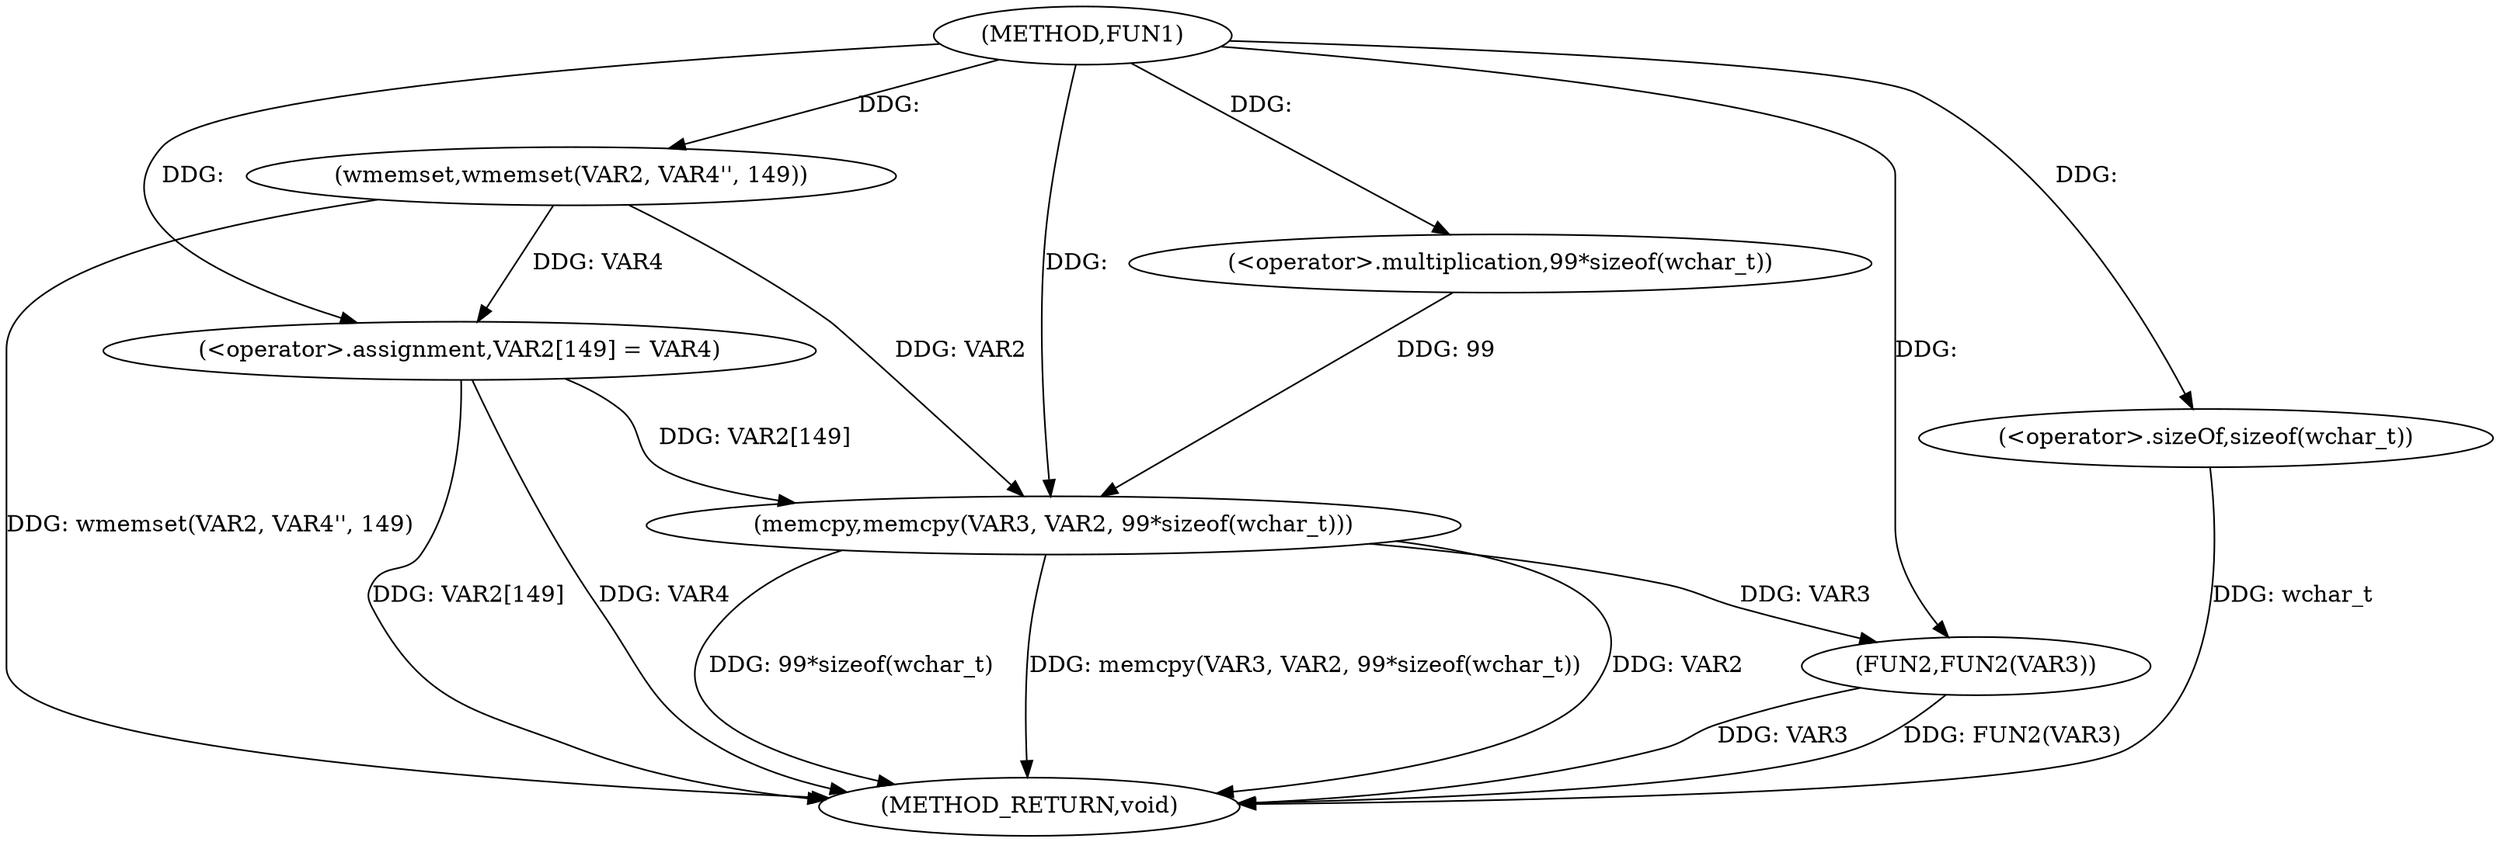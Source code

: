 digraph FUN1 {  
"1000100" [label = "(METHOD,FUN1)" ]
"1000125" [label = "(METHOD_RETURN,void)" ]
"1000107" [label = "(wmemset,wmemset(VAR2, VAR4'', 149))" ]
"1000111" [label = "(<operator>.assignment,VAR2[149] = VAR4)" ]
"1000116" [label = "(memcpy,memcpy(VAR3, VAR2, 99*sizeof(wchar_t)))" ]
"1000119" [label = "(<operator>.multiplication,99*sizeof(wchar_t))" ]
"1000121" [label = "(<operator>.sizeOf,sizeof(wchar_t))" ]
"1000123" [label = "(FUN2,FUN2(VAR3))" ]
  "1000107" -> "1000125"  [ label = "DDG: wmemset(VAR2, VAR4'', 149)"] 
  "1000123" -> "1000125"  [ label = "DDG: FUN2(VAR3)"] 
  "1000116" -> "1000125"  [ label = "DDG: VAR2"] 
  "1000111" -> "1000125"  [ label = "DDG: VAR2[149]"] 
  "1000121" -> "1000125"  [ label = "DDG: wchar_t"] 
  "1000116" -> "1000125"  [ label = "DDG: 99*sizeof(wchar_t)"] 
  "1000123" -> "1000125"  [ label = "DDG: VAR3"] 
  "1000111" -> "1000125"  [ label = "DDG: VAR4"] 
  "1000116" -> "1000125"  [ label = "DDG: memcpy(VAR3, VAR2, 99*sizeof(wchar_t))"] 
  "1000100" -> "1000107"  [ label = "DDG: "] 
  "1000107" -> "1000111"  [ label = "DDG: VAR4"] 
  "1000100" -> "1000111"  [ label = "DDG: "] 
  "1000100" -> "1000116"  [ label = "DDG: "] 
  "1000107" -> "1000116"  [ label = "DDG: VAR2"] 
  "1000111" -> "1000116"  [ label = "DDG: VAR2[149]"] 
  "1000119" -> "1000116"  [ label = "DDG: 99"] 
  "1000100" -> "1000119"  [ label = "DDG: "] 
  "1000100" -> "1000121"  [ label = "DDG: "] 
  "1000116" -> "1000123"  [ label = "DDG: VAR3"] 
  "1000100" -> "1000123"  [ label = "DDG: "] 
}
